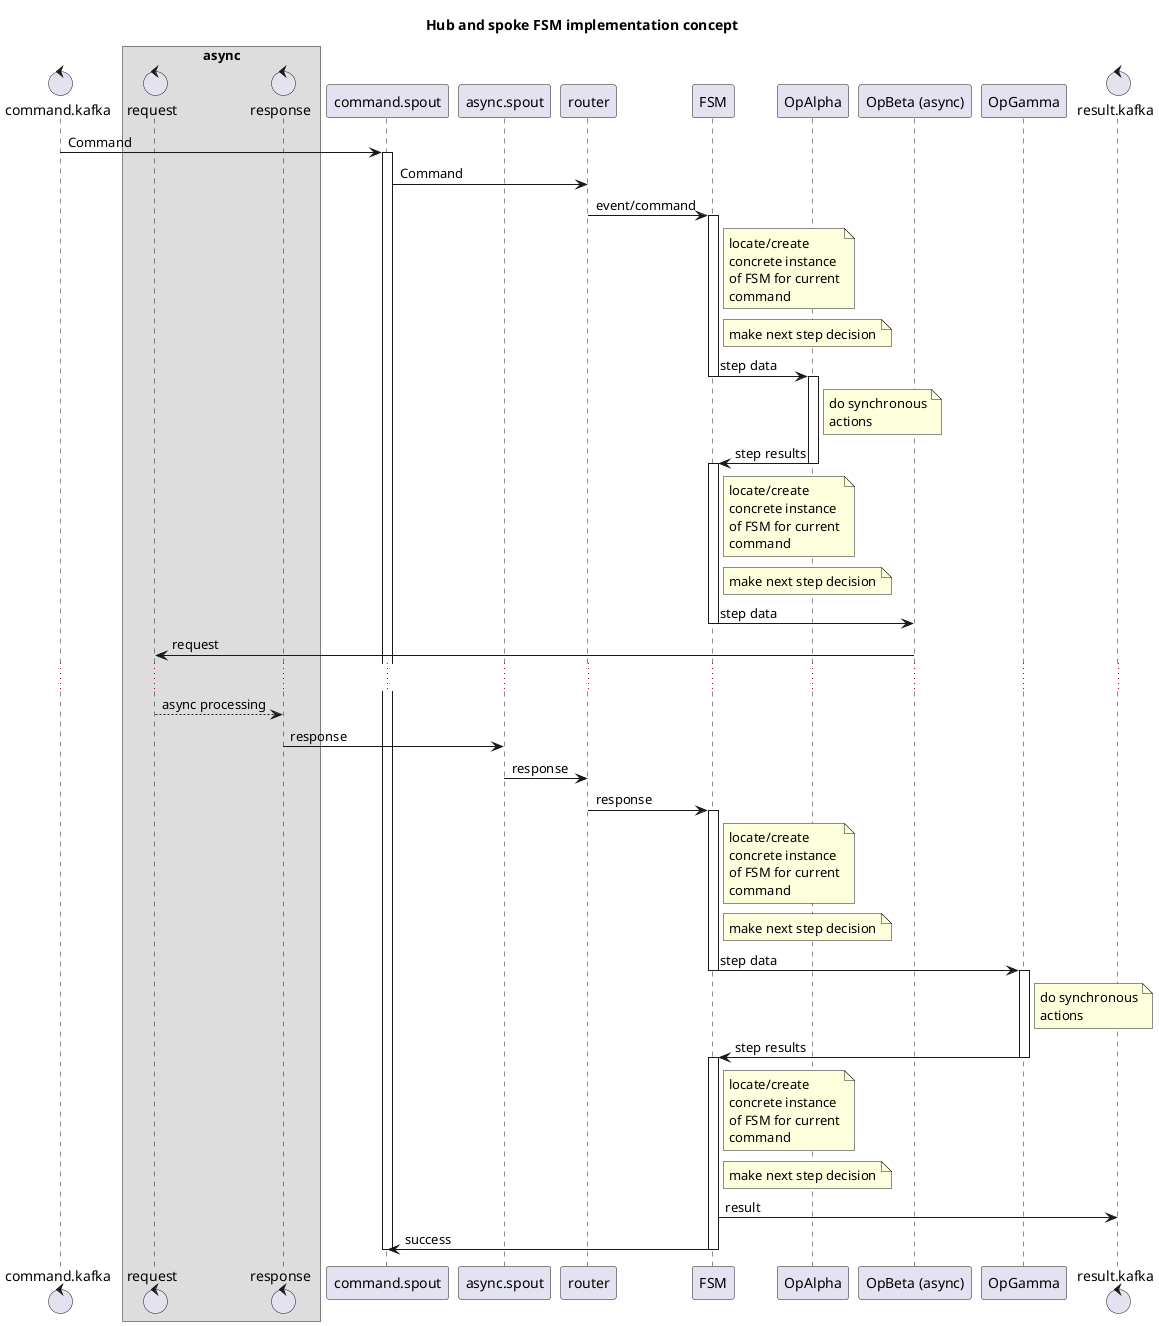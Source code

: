 @startuml
title Hub and spoke FSM implementation concept

control command.kafka

box "async"
control request as async.request
control response as async.response
end box

participant command.spout
participant async.spout
participant router

participant FSM

participant OpAlpha
participant "OpBeta (async)" as OpBeta
participant OpGamma

control result.kafka

command.kafka -> command.spout: Command
activate command.spout

command.spout -> router: Command
router -> FSM: event/command

activate FSM
note right of FSM: locate/create\nconcrete instance\nof FSM for current\ncommand
note right of FSM: make next step decision
FSM -> OpAlpha: step data
deactivate FSM

activate OpAlpha
note right of OpAlpha: do synchronous\nactions
OpAlpha -> FSM: step results
deactivate OpAlpha

activate FSM

deactivate FSM
note right of FSM: locate/create\nconcrete instance\nof FSM for current\ncommand
note right of FSM: make next step decision
FSM -> OpBeta: step data
deactivate FSM

OpBeta -> async.request: request
...
async.request --> async.response: async processing
async.response -> async.spout: response
async.spout -> router: response

router -> FSM: response

activate FSM
note right of FSM: locate/create\nconcrete instance\nof FSM for current\ncommand
note right of FSM: make next step decision
FSM -> OpGamma: step data
deactivate FSM

activate OpGamma
note right of OpGamma: do synchronous\nactions
OpGamma -> FSM: step results
deactivate OpGamma

activate FSM
note right of FSM: locate/create\nconcrete instance\nof FSM for current\ncommand
note right of FSM: make next step decision
FSM -> result.kafka: result
FSM -> command.spout: success
deactivate FSM

deactivate command.spout



@enduml
